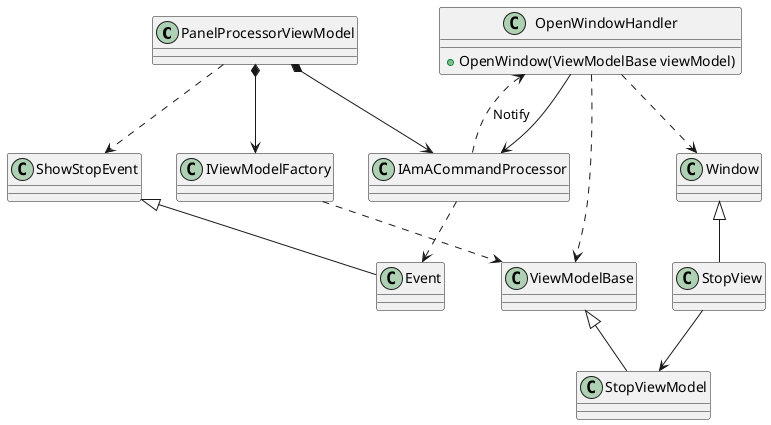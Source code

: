 @startuml

class PanelProcessorViewModel
PanelProcessorViewModel *--> IViewModelFactory
PanelProcessorViewModel *--> IAmACommandProcessor
PanelProcessorViewModel ..> ShowStopEvent

class IAmACommandProcessor
IAmACommandProcessor .up.> OpenWindowHandler : Notify
IAmACommandProcessor .down.> Event

class IViewModelFactory
IViewModelFactory ..> ViewModelBase

class OpenWindowHandler{
    +OpenWindow(ViewModelBase viewModel)
}
OpenWindowHandler ..> Window
OpenWindowHandler ..> ViewModelBase
OpenWindowHandler -down-> IAmACommandProcessor

class Window 
Window <|-- StopView

class StopView
StopView --> StopViewModel

class ViewModelBase
ViewModelBase <|-- StopViewModel 

class ShowStopEvent
ShowStopEvent <|-- Event
@enduml